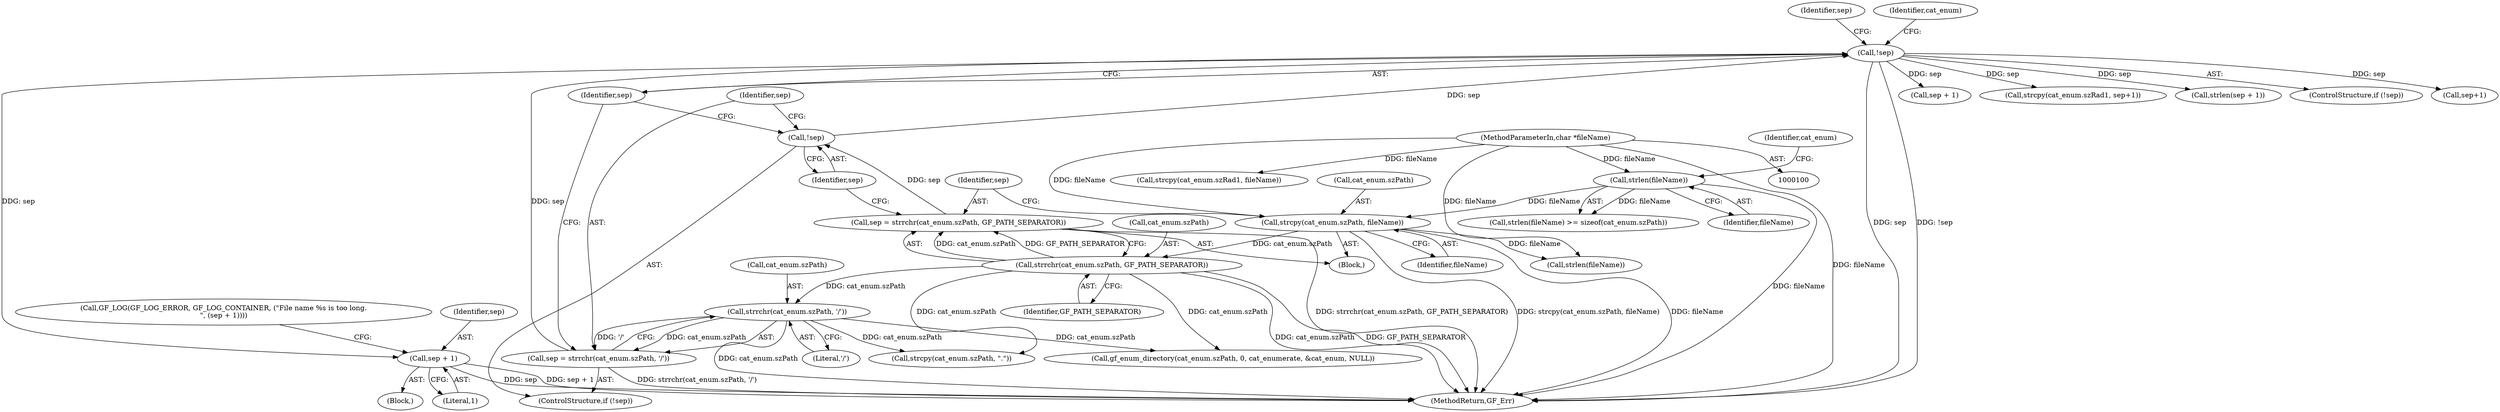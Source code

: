 digraph "0_gpac_35ab4475a7df9b2a4bcab235e379c0c3ec543658@pointer" {
"1000241" [label="(Call,sep + 1)"];
"1000193" [label="(Call,!sep)"];
"1000185" [label="(Call,sep = strrchr(cat_enum.szPath, '/'))"];
"1000187" [label="(Call,strrchr(cat_enum.szPath, '/'))"];
"1000177" [label="(Call,strrchr(cat_enum.szPath, GF_PATH_SEPARATOR))"];
"1000170" [label="(Call,strcpy(cat_enum.szPath, fileName))"];
"1000155" [label="(Call,strlen(fileName))"];
"1000102" [label="(MethodParameterIn,char *fileName)"];
"1000183" [label="(Call,!sep)"];
"1000175" [label="(Call,sep = strrchr(cat_enum.szPath, GF_PATH_SEPARATOR))"];
"1000154" [label="(Call,strlen(fileName) >= sizeof(cat_enum.szPath))"];
"1000228" [label="(Call,sep + 1)"];
"1000246" [label="(Call,strcpy(cat_enum.szRad1, sep+1))"];
"1000227" [label="(Call,strlen(sep + 1))"];
"1000185" [label="(Call,sep = strrchr(cat_enum.szPath, '/'))"];
"1000193" [label="(Call,!sep)"];
"1000175" [label="(Call,sep = strrchr(cat_enum.szPath, GF_PATH_SEPARATOR))"];
"1000110" [label="(Block,)"];
"1000182" [label="(ControlStructure,if (!sep))"];
"1000176" [label="(Identifier,sep)"];
"1000229" [label="(Identifier,sep)"];
"1000203" [label="(Call,strlen(fileName))"];
"1000196" [label="(Call,strcpy(cat_enum.szPath, \".\"))"];
"1000361" [label="(Call,gf_enum_directory(cat_enum.szPath, 0, cat_enumerate, &cat_enum, NULL))"];
"1000236" [label="(Call,GF_LOG(GF_LOG_ERROR, GF_LOG_CONTAINER, (\"File name %s is too long.\n\", (sep + 1))))"];
"1000155" [label="(Call,strlen(fileName))"];
"1000174" [label="(Identifier,fileName)"];
"1000218" [label="(Call,strcpy(cat_enum.szRad1, fileName))"];
"1000170" [label="(Call,strcpy(cat_enum.szPath, fileName))"];
"1000171" [label="(Call,cat_enum.szPath)"];
"1000159" [label="(Identifier,cat_enum)"];
"1000192" [label="(ControlStructure,if (!sep))"];
"1000241" [label="(Call,sep + 1)"];
"1000239" [label="(Block,)"];
"1000187" [label="(Call,strrchr(cat_enum.szPath, '/'))"];
"1000178" [label="(Call,cat_enum.szPath)"];
"1000181" [label="(Identifier,GF_PATH_SEPARATOR)"];
"1000186" [label="(Identifier,sep)"];
"1000177" [label="(Call,strrchr(cat_enum.szPath, GF_PATH_SEPARATOR))"];
"1000243" [label="(Literal,1)"];
"1000242" [label="(Identifier,sep)"];
"1000250" [label="(Call,sep+1)"];
"1000370" [label="(MethodReturn,GF_Err)"];
"1000198" [label="(Identifier,cat_enum)"];
"1000156" [label="(Identifier,fileName)"];
"1000194" [label="(Identifier,sep)"];
"1000184" [label="(Identifier,sep)"];
"1000191" [label="(Literal,'/')"];
"1000183" [label="(Call,!sep)"];
"1000102" [label="(MethodParameterIn,char *fileName)"];
"1000188" [label="(Call,cat_enum.szPath)"];
"1000241" -> "1000239"  [label="AST: "];
"1000241" -> "1000243"  [label="CFG: "];
"1000242" -> "1000241"  [label="AST: "];
"1000243" -> "1000241"  [label="AST: "];
"1000236" -> "1000241"  [label="CFG: "];
"1000241" -> "1000370"  [label="DDG: sep"];
"1000241" -> "1000370"  [label="DDG: sep + 1"];
"1000193" -> "1000241"  [label="DDG: sep"];
"1000193" -> "1000192"  [label="AST: "];
"1000193" -> "1000194"  [label="CFG: "];
"1000194" -> "1000193"  [label="AST: "];
"1000198" -> "1000193"  [label="CFG: "];
"1000229" -> "1000193"  [label="CFG: "];
"1000193" -> "1000370"  [label="DDG: sep"];
"1000193" -> "1000370"  [label="DDG: !sep"];
"1000185" -> "1000193"  [label="DDG: sep"];
"1000183" -> "1000193"  [label="DDG: sep"];
"1000193" -> "1000227"  [label="DDG: sep"];
"1000193" -> "1000228"  [label="DDG: sep"];
"1000193" -> "1000246"  [label="DDG: sep"];
"1000193" -> "1000250"  [label="DDG: sep"];
"1000185" -> "1000182"  [label="AST: "];
"1000185" -> "1000187"  [label="CFG: "];
"1000186" -> "1000185"  [label="AST: "];
"1000187" -> "1000185"  [label="AST: "];
"1000194" -> "1000185"  [label="CFG: "];
"1000185" -> "1000370"  [label="DDG: strrchr(cat_enum.szPath, '/')"];
"1000187" -> "1000185"  [label="DDG: cat_enum.szPath"];
"1000187" -> "1000185"  [label="DDG: '/'"];
"1000187" -> "1000191"  [label="CFG: "];
"1000188" -> "1000187"  [label="AST: "];
"1000191" -> "1000187"  [label="AST: "];
"1000187" -> "1000370"  [label="DDG: cat_enum.szPath"];
"1000177" -> "1000187"  [label="DDG: cat_enum.szPath"];
"1000187" -> "1000196"  [label="DDG: cat_enum.szPath"];
"1000187" -> "1000361"  [label="DDG: cat_enum.szPath"];
"1000177" -> "1000175"  [label="AST: "];
"1000177" -> "1000181"  [label="CFG: "];
"1000178" -> "1000177"  [label="AST: "];
"1000181" -> "1000177"  [label="AST: "];
"1000175" -> "1000177"  [label="CFG: "];
"1000177" -> "1000370"  [label="DDG: cat_enum.szPath"];
"1000177" -> "1000370"  [label="DDG: GF_PATH_SEPARATOR"];
"1000177" -> "1000175"  [label="DDG: cat_enum.szPath"];
"1000177" -> "1000175"  [label="DDG: GF_PATH_SEPARATOR"];
"1000170" -> "1000177"  [label="DDG: cat_enum.szPath"];
"1000177" -> "1000196"  [label="DDG: cat_enum.szPath"];
"1000177" -> "1000361"  [label="DDG: cat_enum.szPath"];
"1000170" -> "1000110"  [label="AST: "];
"1000170" -> "1000174"  [label="CFG: "];
"1000171" -> "1000170"  [label="AST: "];
"1000174" -> "1000170"  [label="AST: "];
"1000176" -> "1000170"  [label="CFG: "];
"1000170" -> "1000370"  [label="DDG: strcpy(cat_enum.szPath, fileName)"];
"1000170" -> "1000370"  [label="DDG: fileName"];
"1000155" -> "1000170"  [label="DDG: fileName"];
"1000102" -> "1000170"  [label="DDG: fileName"];
"1000170" -> "1000203"  [label="DDG: fileName"];
"1000155" -> "1000154"  [label="AST: "];
"1000155" -> "1000156"  [label="CFG: "];
"1000156" -> "1000155"  [label="AST: "];
"1000159" -> "1000155"  [label="CFG: "];
"1000155" -> "1000370"  [label="DDG: fileName"];
"1000155" -> "1000154"  [label="DDG: fileName"];
"1000102" -> "1000155"  [label="DDG: fileName"];
"1000102" -> "1000100"  [label="AST: "];
"1000102" -> "1000370"  [label="DDG: fileName"];
"1000102" -> "1000203"  [label="DDG: fileName"];
"1000102" -> "1000218"  [label="DDG: fileName"];
"1000183" -> "1000182"  [label="AST: "];
"1000183" -> "1000184"  [label="CFG: "];
"1000184" -> "1000183"  [label="AST: "];
"1000186" -> "1000183"  [label="CFG: "];
"1000194" -> "1000183"  [label="CFG: "];
"1000175" -> "1000183"  [label="DDG: sep"];
"1000175" -> "1000110"  [label="AST: "];
"1000176" -> "1000175"  [label="AST: "];
"1000184" -> "1000175"  [label="CFG: "];
"1000175" -> "1000370"  [label="DDG: strrchr(cat_enum.szPath, GF_PATH_SEPARATOR)"];
}
